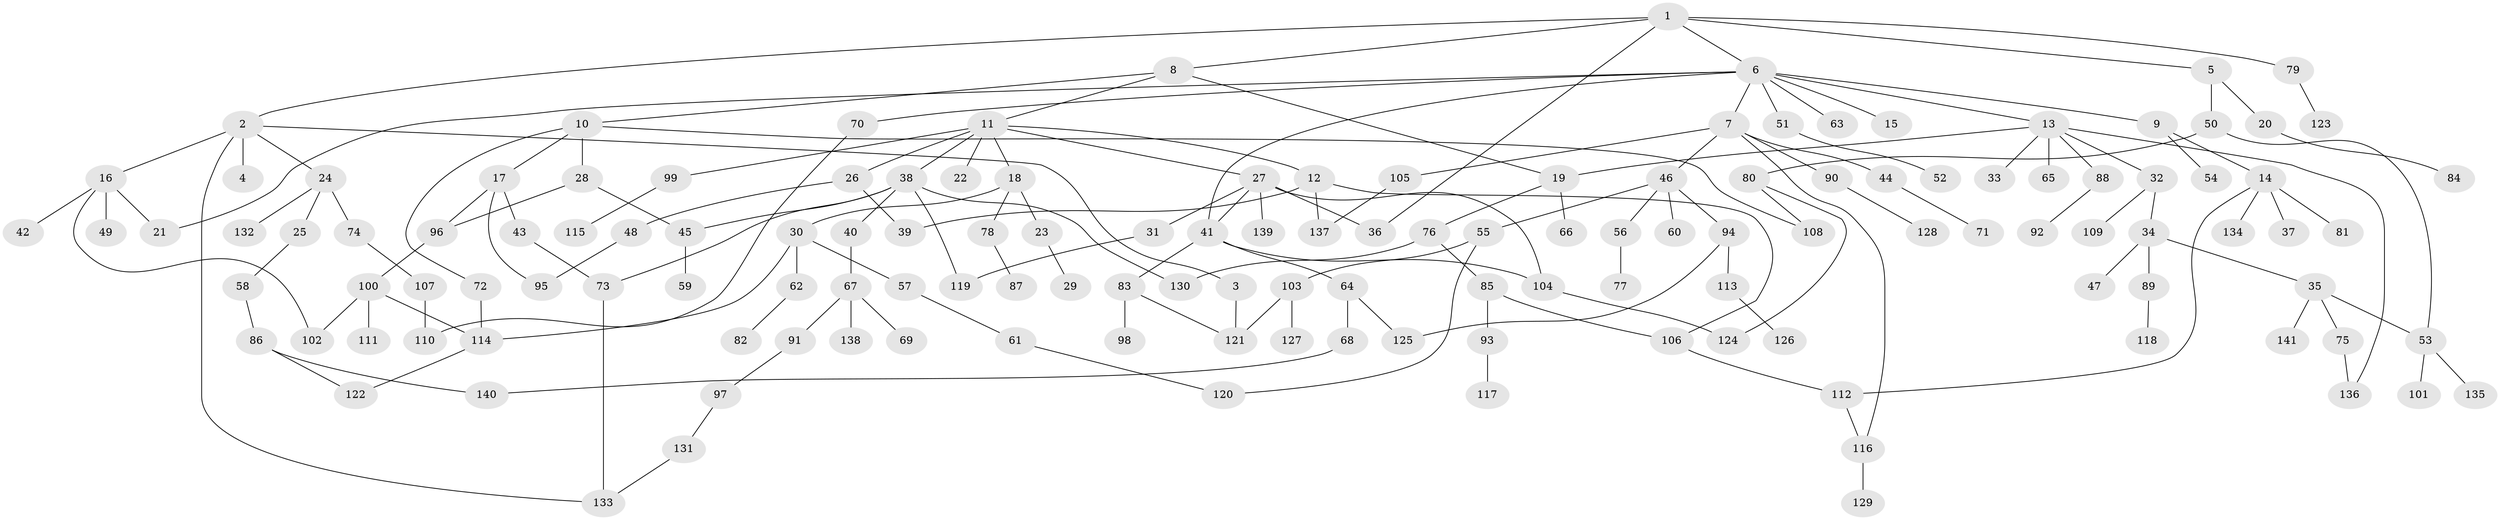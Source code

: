 // Generated by graph-tools (version 1.1) at 2025/10/02/27/25 16:10:55]
// undirected, 141 vertices, 172 edges
graph export_dot {
graph [start="1"]
  node [color=gray90,style=filled];
  1;
  2;
  3;
  4;
  5;
  6;
  7;
  8;
  9;
  10;
  11;
  12;
  13;
  14;
  15;
  16;
  17;
  18;
  19;
  20;
  21;
  22;
  23;
  24;
  25;
  26;
  27;
  28;
  29;
  30;
  31;
  32;
  33;
  34;
  35;
  36;
  37;
  38;
  39;
  40;
  41;
  42;
  43;
  44;
  45;
  46;
  47;
  48;
  49;
  50;
  51;
  52;
  53;
  54;
  55;
  56;
  57;
  58;
  59;
  60;
  61;
  62;
  63;
  64;
  65;
  66;
  67;
  68;
  69;
  70;
  71;
  72;
  73;
  74;
  75;
  76;
  77;
  78;
  79;
  80;
  81;
  82;
  83;
  84;
  85;
  86;
  87;
  88;
  89;
  90;
  91;
  92;
  93;
  94;
  95;
  96;
  97;
  98;
  99;
  100;
  101;
  102;
  103;
  104;
  105;
  106;
  107;
  108;
  109;
  110;
  111;
  112;
  113;
  114;
  115;
  116;
  117;
  118;
  119;
  120;
  121;
  122;
  123;
  124;
  125;
  126;
  127;
  128;
  129;
  130;
  131;
  132;
  133;
  134;
  135;
  136;
  137;
  138;
  139;
  140;
  141;
  1 -- 2;
  1 -- 5;
  1 -- 6;
  1 -- 8;
  1 -- 79;
  1 -- 36;
  2 -- 3;
  2 -- 4;
  2 -- 16;
  2 -- 24;
  2 -- 133;
  3 -- 121;
  5 -- 20;
  5 -- 50;
  6 -- 7;
  6 -- 9;
  6 -- 13;
  6 -- 15;
  6 -- 21;
  6 -- 41;
  6 -- 51;
  6 -- 63;
  6 -- 70;
  7 -- 44;
  7 -- 46;
  7 -- 90;
  7 -- 105;
  7 -- 116;
  8 -- 10;
  8 -- 11;
  8 -- 19;
  9 -- 14;
  9 -- 54;
  10 -- 17;
  10 -- 28;
  10 -- 72;
  10 -- 108;
  11 -- 12;
  11 -- 18;
  11 -- 22;
  11 -- 26;
  11 -- 27;
  11 -- 38;
  11 -- 99;
  12 -- 106;
  12 -- 137;
  12 -- 39;
  13 -- 32;
  13 -- 33;
  13 -- 65;
  13 -- 88;
  13 -- 136;
  13 -- 19;
  14 -- 37;
  14 -- 81;
  14 -- 112;
  14 -- 134;
  16 -- 42;
  16 -- 49;
  16 -- 102;
  16 -- 21;
  17 -- 43;
  17 -- 95;
  17 -- 96;
  18 -- 23;
  18 -- 30;
  18 -- 78;
  19 -- 66;
  19 -- 76;
  20 -- 84;
  23 -- 29;
  24 -- 25;
  24 -- 74;
  24 -- 132;
  25 -- 58;
  26 -- 39;
  26 -- 48;
  27 -- 31;
  27 -- 36;
  27 -- 139;
  27 -- 41;
  27 -- 104;
  28 -- 96;
  28 -- 45;
  30 -- 57;
  30 -- 62;
  30 -- 114;
  31 -- 119;
  32 -- 34;
  32 -- 109;
  34 -- 35;
  34 -- 47;
  34 -- 89;
  35 -- 53;
  35 -- 75;
  35 -- 141;
  38 -- 40;
  38 -- 45;
  38 -- 73;
  38 -- 130;
  38 -- 119;
  40 -- 67;
  41 -- 64;
  41 -- 83;
  41 -- 104;
  43 -- 73;
  44 -- 71;
  45 -- 59;
  46 -- 55;
  46 -- 56;
  46 -- 60;
  46 -- 94;
  48 -- 95;
  50 -- 80;
  50 -- 53;
  51 -- 52;
  53 -- 101;
  53 -- 135;
  55 -- 103;
  55 -- 120;
  56 -- 77;
  57 -- 61;
  58 -- 86;
  61 -- 120;
  62 -- 82;
  64 -- 68;
  64 -- 125;
  67 -- 69;
  67 -- 91;
  67 -- 138;
  68 -- 140;
  70 -- 110;
  72 -- 114;
  73 -- 133;
  74 -- 107;
  75 -- 136;
  76 -- 85;
  76 -- 130;
  78 -- 87;
  79 -- 123;
  80 -- 108;
  80 -- 124;
  83 -- 98;
  83 -- 121;
  85 -- 93;
  85 -- 106;
  86 -- 122;
  86 -- 140;
  88 -- 92;
  89 -- 118;
  90 -- 128;
  91 -- 97;
  93 -- 117;
  94 -- 113;
  94 -- 125;
  96 -- 100;
  97 -- 131;
  99 -- 115;
  100 -- 111;
  100 -- 114;
  100 -- 102;
  103 -- 127;
  103 -- 121;
  104 -- 124;
  105 -- 137;
  106 -- 112;
  107 -- 110;
  112 -- 116;
  113 -- 126;
  114 -- 122;
  116 -- 129;
  131 -- 133;
}
